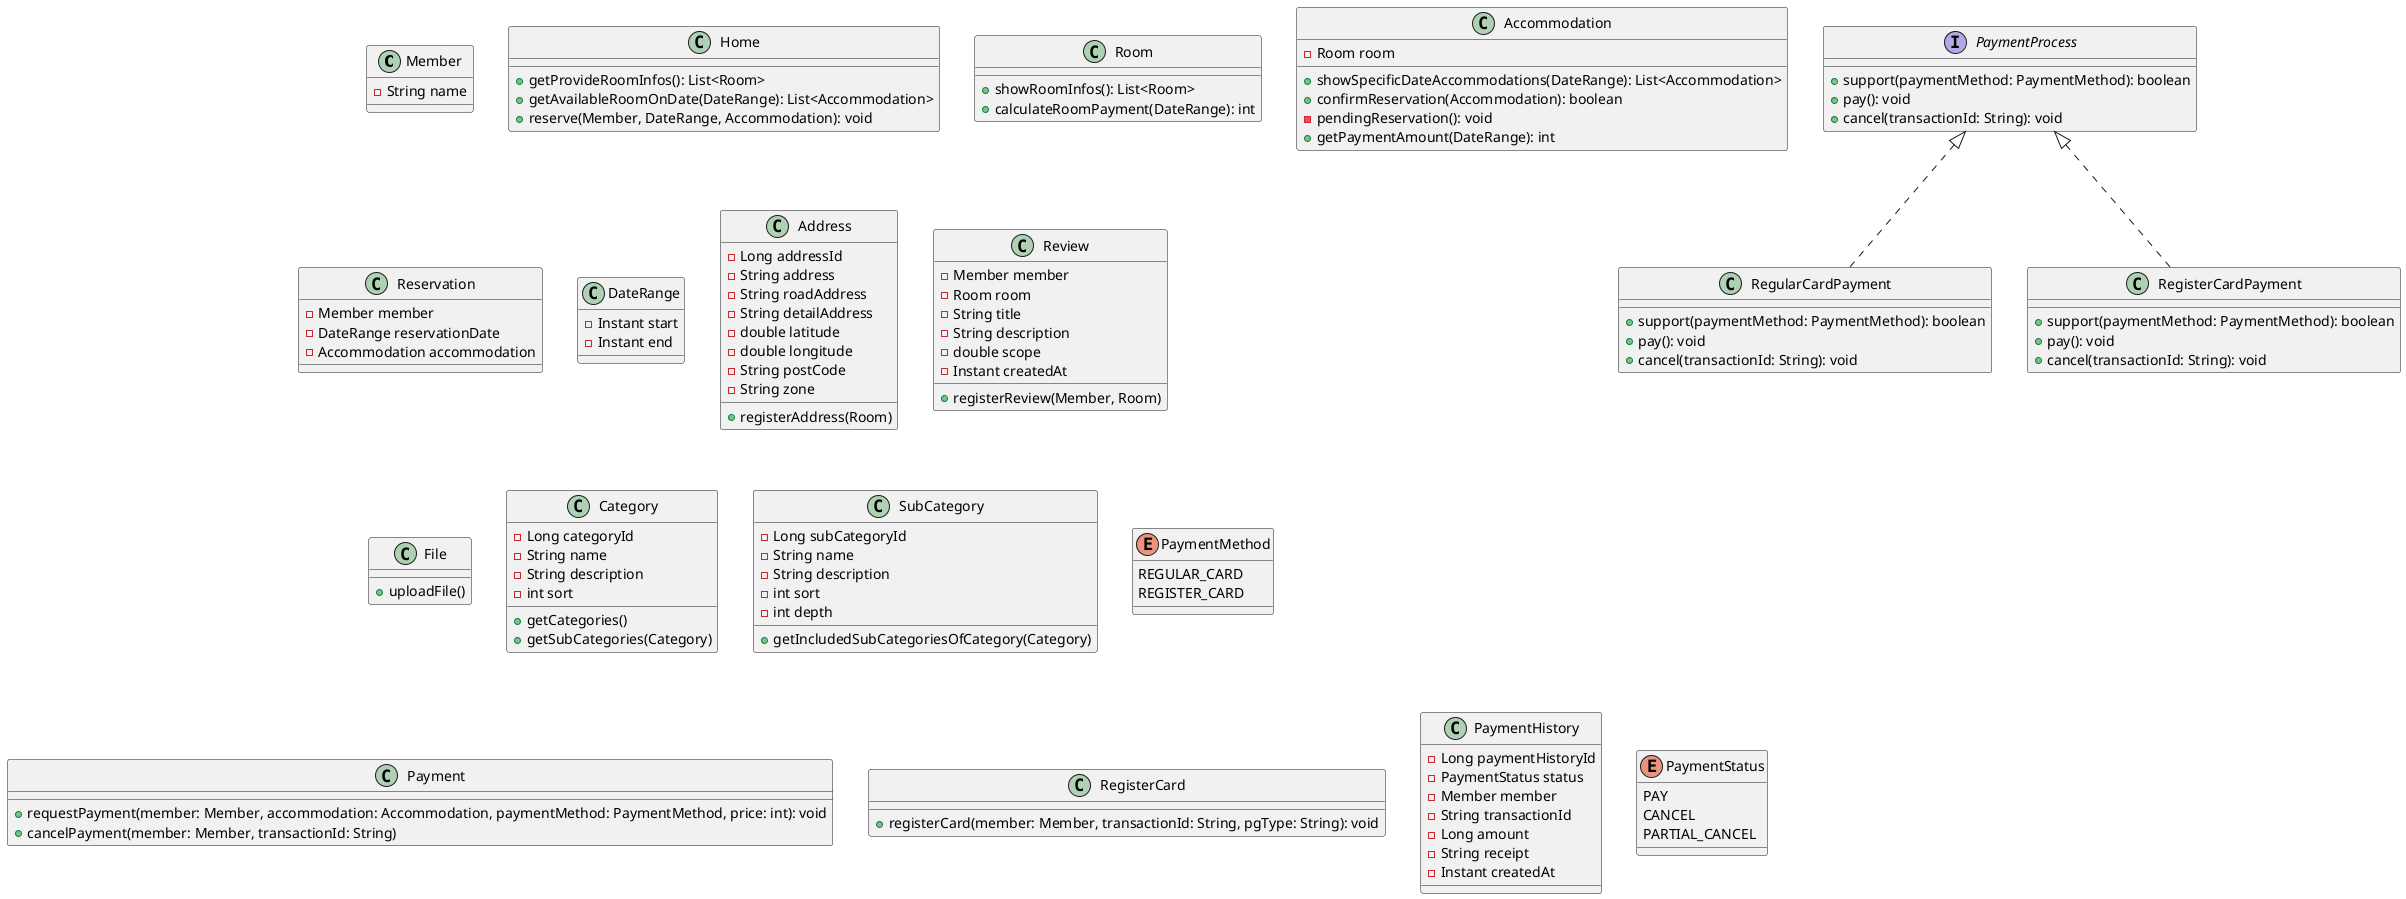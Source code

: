 @startuml
class Member {
  -String name
}

class Home {
  +getProvideRoomInfos(): List<Room>
  +getAvailableRoomOnDate(DateRange): List<Accommodation>
  +reserve(Member, DateRange, Accommodation): void
}

class Room {
  +showRoomInfos(): List<Room>
  +calculateRoomPayment(DateRange): int
}

class Accommodation {
  -Room room
  +showSpecificDateAccommodations(DateRange): List<Accommodation>
  +confirmReservation(Accommodation): boolean
  -pendingReservation(): void
  +getPaymentAmount(DateRange): int
}

class Reservation {
  -Member member
  -DateRange reservationDate
  -Accommodation accommodation
}

class DateRange {
  -Instant start
  -Instant end
}

class Address {
  -Long addressId
  -String address
  -String roadAddress
  -String detailAddress
  -double latitude
  -double longitude
  -String postCode
  -String zone
  +registerAddress(Room)
}

class Review {
  -Member member
  -Room room
  -String title
  -String description
  -double scope
  -Instant createdAt
  +registerReview(Member, Room)
}

class File {
  +uploadFile()
}

class Category {
  -Long categoryId
  -String name
  -String description
  -int sort
  +getCategories()
  +getSubCategories(Category)
}

class SubCategory {
  -Long subCategoryId
  -String name
  -String description
  -int sort
  -int depth
  +getIncludedSubCategoriesOfCategory(Category)
}

enum PaymentMethod {
  REGULAR_CARD
  REGISTER_CARD
}

class Payment {
 +requestPayment(member: Member, accommodation: Accommodation, paymentMethod: PaymentMethod, price: int): void
 +cancelPayment(member: Member, transactionId: String)
}

class RegisterCard {
 +registerCard(member: Member, transactionId: String, pgType: String): void
}

interface PaymentProcess {
 +support(paymentMethod: PaymentMethod): boolean
 +pay(): void
 +cancel(transactionId: String): void
}

class RegularCardPayment implements PaymentProcess {
 +support(paymentMethod: PaymentMethod): boolean
 +pay(): void
 +cancel(transactionId: String): void
}

class RegisterCardPayment implements PaymentProcess  {
 +support(paymentMethod: PaymentMethod): boolean
 +pay(): void
 +cancel(transactionId: String): void
}

class PaymentHistory {
 -Long paymentHistoryId
 -PaymentStatus status
 -Member member
 -String transactionId
 -Long amount
 -String receipt
 -Instant createdAt
}

enum PaymentStatus {
 PAY
 CANCEL
 PARTIAL_CANCEL
}

@enduml